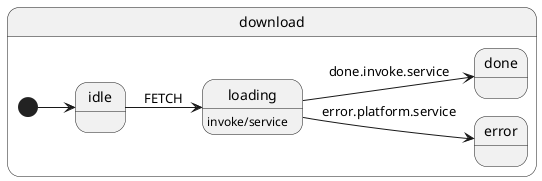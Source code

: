 @startuml
left to right direction
state "download" as download {
  [*] --> download.idle

  state "idle" as download.idle {
    download.idle --> download.loading : FETCH
  }

  state "loading" as download.loading {
    download.loading : invoke/service
    download.loading --> download.done : done.invoke.service
    download.loading --> download.error : error.platform.service
  }

  state "done" as download.done {
  }

  state "error" as download.error {
  }
}
@enduml
